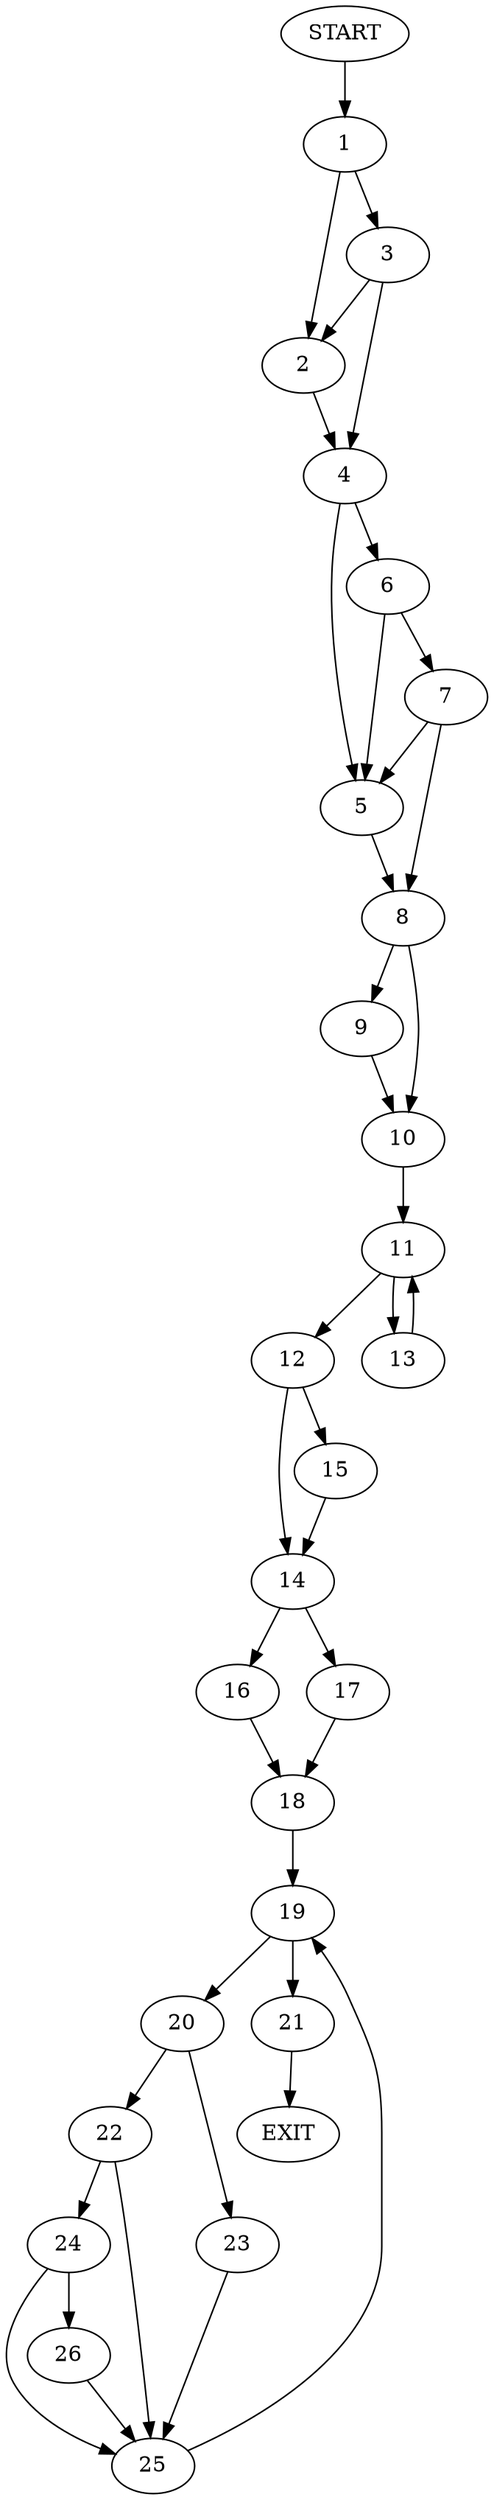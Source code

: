 digraph {
0 [label="START"]
27 [label="EXIT"]
0 -> 1
1 -> 2
1 -> 3
3 -> 2
3 -> 4
2 -> 4
4 -> 5
4 -> 6
6 -> 5
6 -> 7
5 -> 8
7 -> 5
7 -> 8
8 -> 9
8 -> 10
9 -> 10
10 -> 11
11 -> 12
11 -> 13
13 -> 11
12 -> 14
12 -> 15
14 -> 16
14 -> 17
15 -> 14
17 -> 18
16 -> 18
18 -> 19
19 -> 20
19 -> 21
20 -> 22
20 -> 23
21 -> 27
22 -> 24
22 -> 25
23 -> 25
25 -> 19
24 -> 25
24 -> 26
26 -> 25
}
